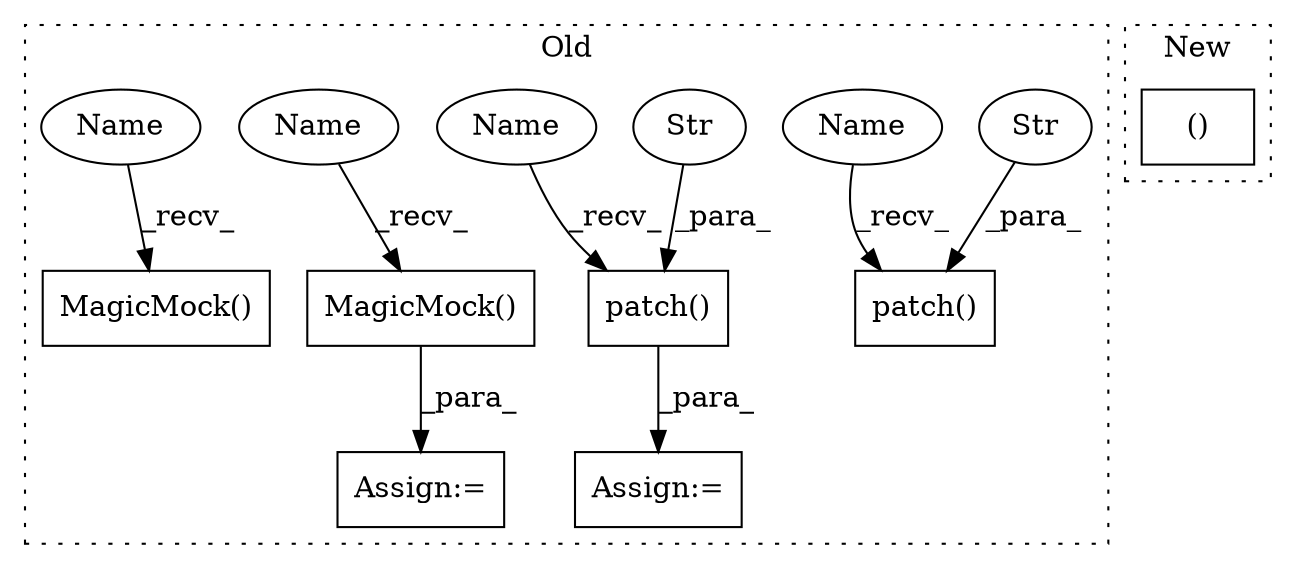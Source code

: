 digraph G {
subgraph cluster0 {
1 [label="patch()" a="75" s="6102,6130" l="13,30" shape="box"];
3 [label="Str" a="66" s="6115" l="15" shape="ellipse"];
4 [label="MagicMock()" a="75" s="6028" l="18" shape="box"];
5 [label="patch()" a="75" s="5942,5982" l="13,24" shape="box"];
6 [label="Str" a="66" s="5955" l="27" shape="ellipse"];
7 [label="Assign:=" a="68" s="6099" l="3" shape="box"];
8 [label="Assign:=" a="68" s="6025" l="3" shape="box"];
9 [label="MagicMock()" a="75" s="5870" l="18" shape="box"];
10 [label="Name" a="87" s="5942" l="6" shape="ellipse"];
11 [label="Name" a="87" s="6028" l="6" shape="ellipse"];
12 [label="Name" a="87" s="5870" l="6" shape="ellipse"];
13 [label="Name" a="87" s="6102" l="6" shape="ellipse"];
label = "Old";
style="dotted";
}
subgraph cluster1 {
2 [label="()" a="54" s="4877" l="3" shape="box"];
label = "New";
style="dotted";
}
1 -> 7 [label="_para_"];
3 -> 1 [label="_para_"];
4 -> 8 [label="_para_"];
6 -> 5 [label="_para_"];
10 -> 5 [label="_recv_"];
11 -> 4 [label="_recv_"];
12 -> 9 [label="_recv_"];
13 -> 1 [label="_recv_"];
}
